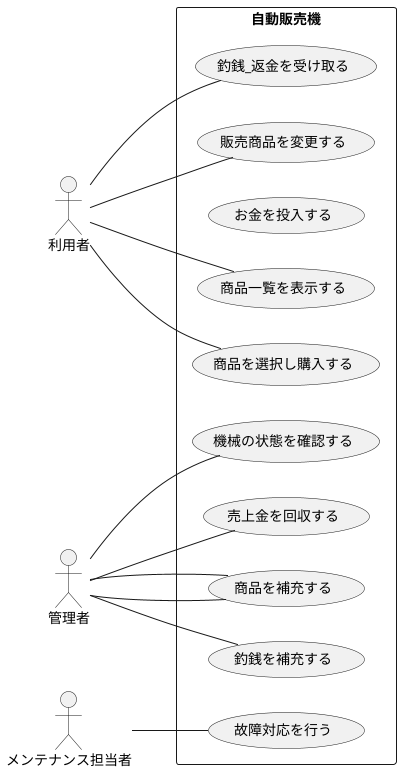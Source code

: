 @startuml

left to right direction

actor 利用者
actor 管理者
actor メンテナンス担当者

rectangle 自動販売機 {
    usecase 商品一覧を表示する as UC1
    usecase 商品を選択し購入する as UC2
    usecase お金を投入する as UC3
    usecase 釣銭_返金を受け取る as UC4
    usecase 売上金を回収する  as UC5
    usecase 商品を補充する as UC6
    usecase 釣銭を補充する as UC7
    usecase 販売商品を変更する as UC8
    usecase 故障対応を行う as UC9
    usecase 機械の状態を確認する as UC10
}

利用者 -- UC1
利用者 -- UC2
利用者 -- UC8
利用者 -- UC4
管理者 -- UC5
管理者 -- UC6
管理者 -- UC7
管理者 -- UC6

メンテナンス担当者 -- UC9
管理者 -- UC10

@enduml